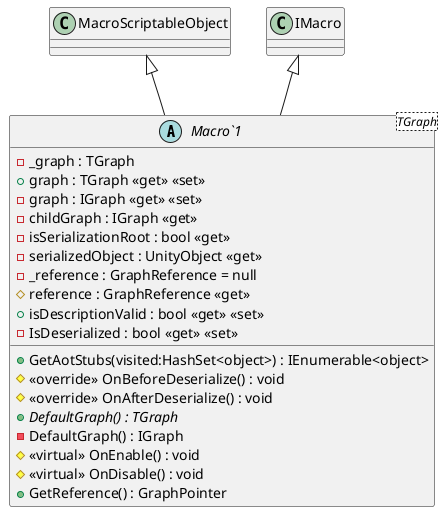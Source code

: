 @startuml
abstract class "Macro`1"<TGraph> {
    - _graph : TGraph
    + graph : TGraph <<get>> <<set>>
    - graph : IGraph <<get>> <<set>>
    - childGraph : IGraph <<get>>
    + GetAotStubs(visited:HashSet<object>) : IEnumerable<object>
    - isSerializationRoot : bool <<get>>
    - serializedObject : UnityObject <<get>>
    - _reference : GraphReference = null
    # reference : GraphReference <<get>>
    + isDescriptionValid : bool <<get>> <<set>>
    # <<override>> OnBeforeDeserialize() : void
    # <<override>> OnAfterDeserialize() : void
    + {abstract} DefaultGraph() : TGraph
    - DefaultGraph() : IGraph
    # <<virtual>> OnEnable() : void
    # <<virtual>> OnDisable() : void
    + GetReference() : GraphPointer
    - IsDeserialized : bool <<get>> <<set>>
}
MacroScriptableObject <|-- "Macro`1"
IMacro <|-- "Macro`1"
@enduml
